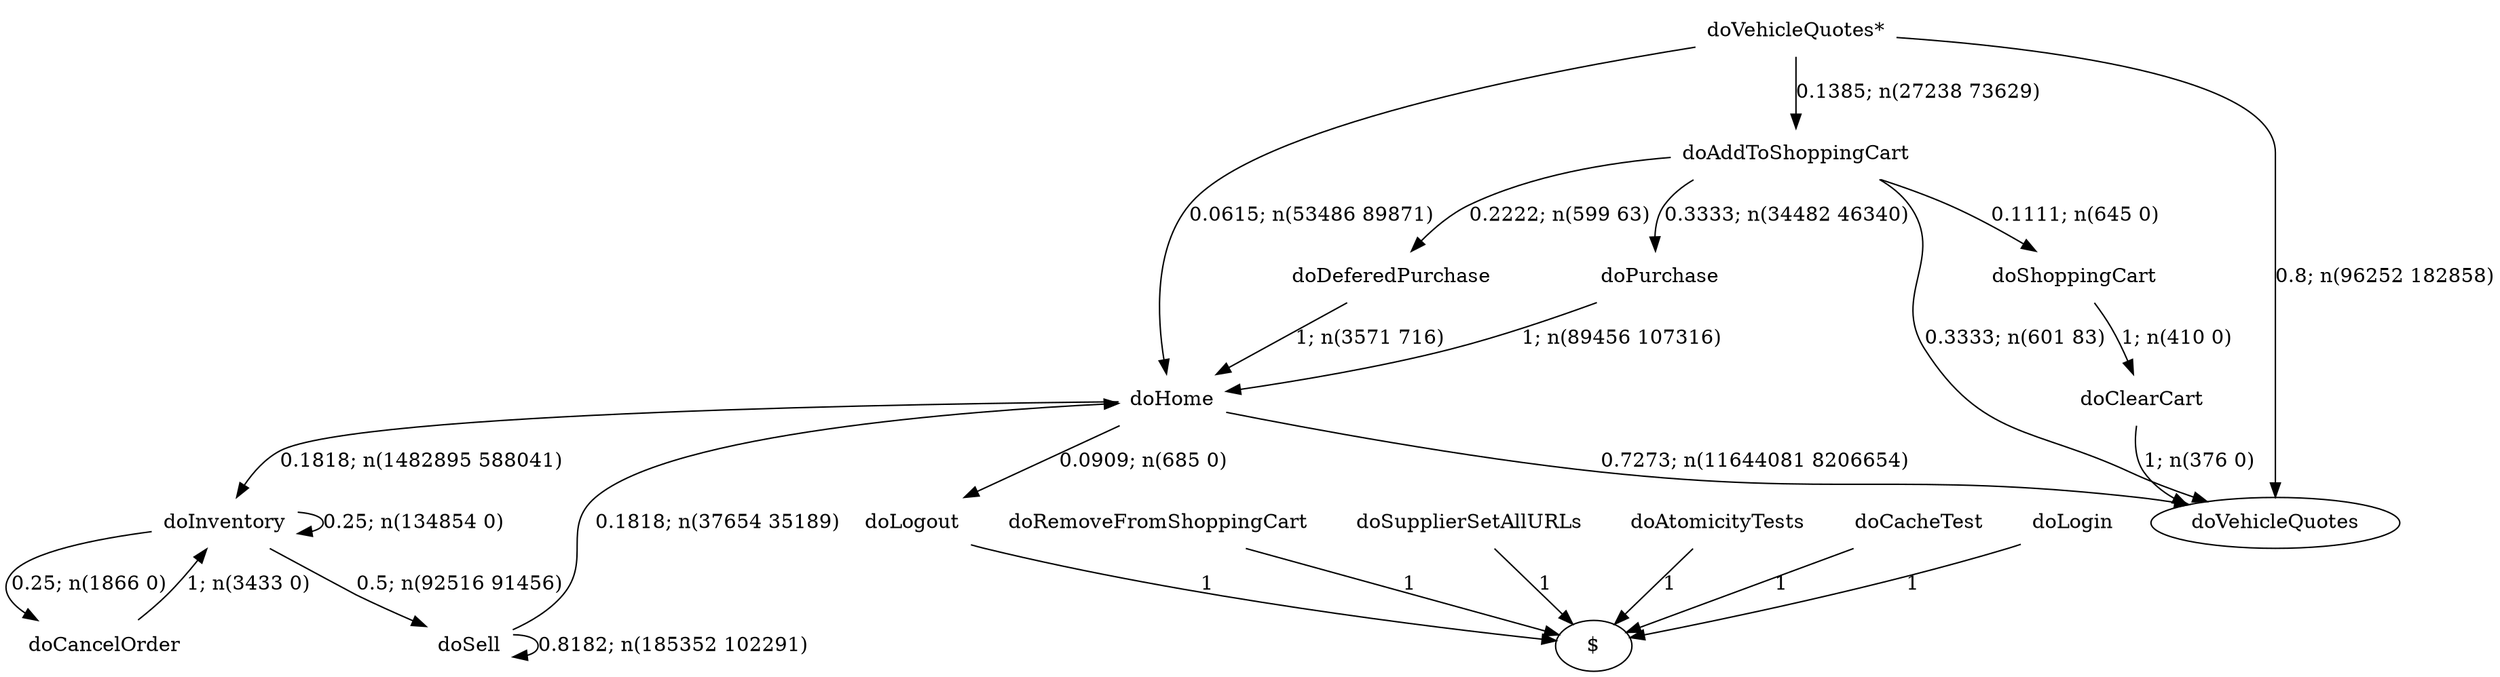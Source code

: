 digraph G {"doVehicleQuotes*" [label="doVehicleQuotes*",shape=none];"doSupplierSetAllURLs" [label="doSupplierSetAllURLs",shape=none];"doAtomicityTests" [label="doAtomicityTests",shape=none];"doCacheTest" [label="doCacheTest",shape=none];"doLogin" [label="doLogin",shape=none];"doAddToShoppingCart" [label="doAddToShoppingCart",shape=none];"doDeferedPurchase" [label="doDeferedPurchase",shape=none];"doHome" [label="doHome",shape=none];"doShoppingCart" [label="doShoppingCart",shape=none];"doClearCart" [label="doClearCart",shape=none];"doPurchase" [label="doPurchase",shape=none];"doInventory" [label="doInventory",shape=none];"doSell" [label="doSell",shape=none];"doLogout" [label="doLogout",shape=none];"doCancelOrder" [label="doCancelOrder",shape=none];"doRemoveFromShoppingCart" [label="doRemoveFromShoppingCart",shape=none];"doVehicleQuotes*"->"doVehicleQuotes" [style=solid,label="0.8; n(96252 182858)"];"doVehicleQuotes*"->"doAddToShoppingCart" [style=solid,label="0.1385; n(27238 73629)"];"doVehicleQuotes*"->"doHome" [style=solid,label="0.0615; n(53486 89871)"];"doSupplierSetAllURLs"->"$" [style=solid,label="1"];"doAtomicityTests"->"$" [style=solid,label="1"];"doCacheTest"->"$" [style=solid,label="1"];"doLogin"->"$" [style=solid,label="1"];"doAddToShoppingCart"->"doVehicleQuotes" [style=solid,label="0.3333; n(601 83)"];"doAddToShoppingCart"->"doDeferedPurchase" [style=solid,label="0.2222; n(599 63)"];"doAddToShoppingCart"->"doShoppingCart" [style=solid,label="0.1111; n(645 0)"];"doAddToShoppingCart"->"doPurchase" [style=solid,label="0.3333; n(34482 46340)"];"doDeferedPurchase"->"doHome" [style=solid,label="1; n(3571 716)"];"doHome"->"doVehicleQuotes" [style=solid,label="0.7273; n(11644081 8206654)"];"doHome"->"doInventory" [style=solid,label="0.1818; n(1482895 588041)"];"doHome"->"doLogout" [style=solid,label="0.0909; n(685 0)"];"doShoppingCart"->"doClearCart" [style=solid,label="1; n(410 0)"];"doClearCart"->"doVehicleQuotes" [style=solid,label="1; n(376 0)"];"doPurchase"->"doHome" [style=solid,label="1; n(89456 107316)"];"doInventory"->"doInventory" [style=solid,label="0.25; n(134854 0)"];"doInventory"->"doSell" [style=solid,label="0.5; n(92516 91456)"];"doInventory"->"doCancelOrder" [style=solid,label="0.25; n(1866 0)"];"doSell"->"doHome" [style=solid,label="0.1818; n(37654 35189)"];"doSell"->"doSell" [style=solid,label="0.8182; n(185352 102291)"];"doLogout"->"$" [style=solid,label="1"];"doCancelOrder"->"doInventory" [style=solid,label="1; n(3433 0)"];"doRemoveFromShoppingCart"->"$" [style=solid,label="1"];}